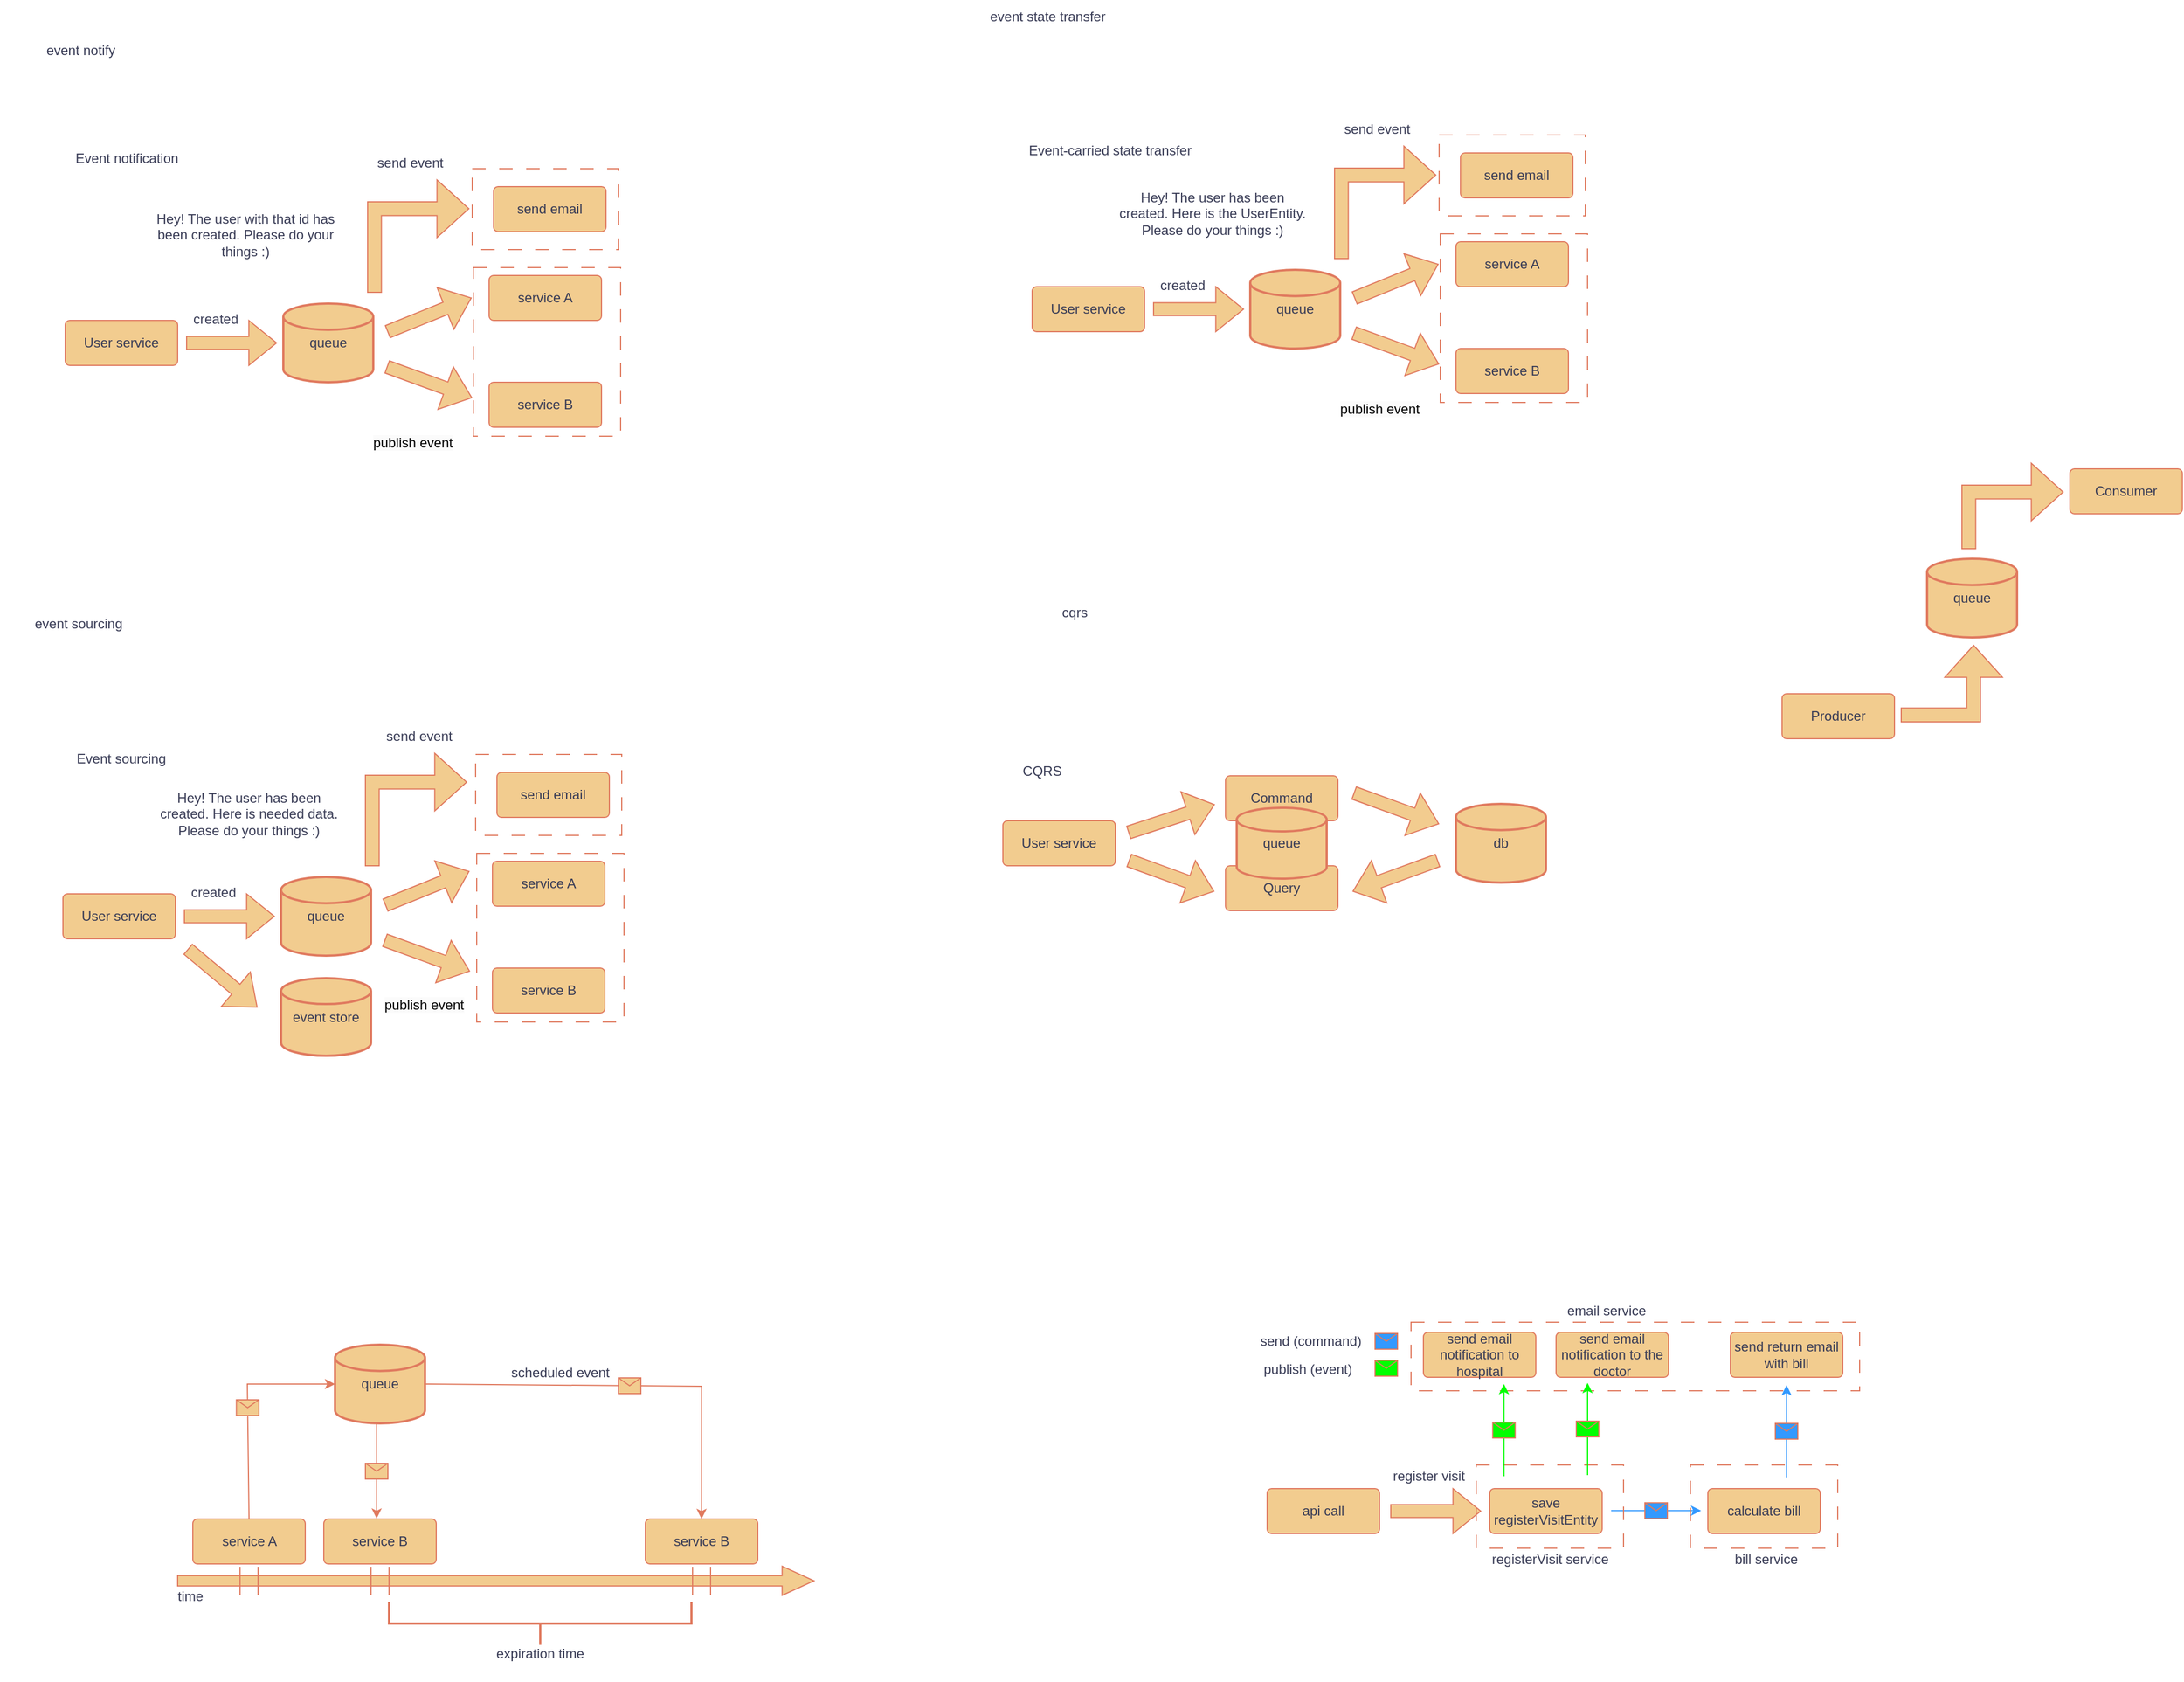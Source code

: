 <mxfile version="22.1.11" type="device">
  <diagram name="Page-1" id="03gn54fC_PQJAzi-wbwn">
    <mxGraphModel dx="1430" dy="778" grid="0" gridSize="10" guides="1" tooltips="1" connect="1" arrows="1" fold="1" page="1" pageScale="1" pageWidth="2339" pageHeight="3300" math="0" shadow="0">
      <root>
        <mxCell id="0" />
        <mxCell id="1" parent="0" />
        <mxCell id="0YOIlWyVi92QSZji-Vm6-14" value="" style="rounded=0;whiteSpace=wrap;html=1;fillColor=none;dashed=1;dashPattern=12 12;shadow=0;labelBackgroundColor=none;strokeColor=#E07A5F;fontColor=#393C56;" vertex="1" parent="1">
          <mxGeometry x="1563" y="1296" width="399" height="61" as="geometry" />
        </mxCell>
        <mxCell id="8Pn0S1RL_JVSQfI87vA--12" value="" style="rounded=0;whiteSpace=wrap;html=1;fillColor=none;dashed=1;dashPattern=12 12;shadow=0;labelBackgroundColor=none;strokeColor=#E07A5F;fontColor=#393C56;" parent="1" vertex="1">
          <mxGeometry x="729" y="358" width="131" height="150" as="geometry" />
        </mxCell>
        <mxCell id="8Pn0S1RL_JVSQfI87vA--2" value="User service" style="rounded=1;arcSize=10;whiteSpace=wrap;html=1;align=center;labelBackgroundColor=none;fillColor=#F2CC8F;strokeColor=#E07A5F;fontColor=#393C56;" parent="1" vertex="1">
          <mxGeometry x="366" y="405" width="100" height="40" as="geometry" />
        </mxCell>
        <mxCell id="8Pn0S1RL_JVSQfI87vA--3" value="queue" style="strokeWidth=2;html=1;shape=mxgraph.flowchart.database;whiteSpace=wrap;labelBackgroundColor=none;fillColor=#F2CC8F;strokeColor=#E07A5F;fontColor=#393C56;" parent="1" vertex="1">
          <mxGeometry x="560" y="390" width="80" height="70" as="geometry" />
        </mxCell>
        <mxCell id="8Pn0S1RL_JVSQfI87vA--4" value="" style="html=1;shadow=0;dashed=0;align=center;verticalAlign=middle;shape=mxgraph.arrows2.arrow;dy=0.71;dx=24.67;notch=0;labelBackgroundColor=none;fillColor=#F2CC8F;strokeColor=#E07A5F;fontColor=#393C56;" parent="1" vertex="1">
          <mxGeometry x="474" y="405" width="80" height="40" as="geometry" />
        </mxCell>
        <mxCell id="8Pn0S1RL_JVSQfI87vA--5" value="created" style="text;strokeColor=none;fillColor=none;spacingLeft=4;spacingRight=4;overflow=hidden;rotatable=0;points=[[0,0.5],[1,0.5]];portConstraint=eastwest;fontSize=12;whiteSpace=wrap;html=1;labelBackgroundColor=none;fontColor=#393C56;" parent="1" vertex="1">
          <mxGeometry x="474" y="390" width="80" height="30" as="geometry" />
        </mxCell>
        <mxCell id="8Pn0S1RL_JVSQfI87vA--6" value="service A" style="rounded=1;arcSize=10;whiteSpace=wrap;html=1;align=center;labelBackgroundColor=none;fillColor=#F2CC8F;strokeColor=#E07A5F;fontColor=#393C56;" parent="1" vertex="1">
          <mxGeometry x="743" y="365" width="100" height="40" as="geometry" />
        </mxCell>
        <mxCell id="8Pn0S1RL_JVSQfI87vA--7" value="service B" style="rounded=1;arcSize=10;whiteSpace=wrap;html=1;align=center;labelBackgroundColor=none;fillColor=#F2CC8F;strokeColor=#E07A5F;fontColor=#393C56;" parent="1" vertex="1">
          <mxGeometry x="743" y="460" width="100" height="40" as="geometry" />
        </mxCell>
        <mxCell id="8Pn0S1RL_JVSQfI87vA--8" value="" style="html=1;shadow=0;dashed=0;align=center;verticalAlign=middle;shape=mxgraph.arrows2.arrow;dy=0.71;dx=24.67;notch=0;rotation=-22;labelBackgroundColor=none;fillColor=#F2CC8F;strokeColor=#E07A5F;fontColor=#393C56;" parent="1" vertex="1">
          <mxGeometry x="650" y="380" width="80" height="40" as="geometry" />
        </mxCell>
        <mxCell id="8Pn0S1RL_JVSQfI87vA--9" value="" style="html=1;shadow=0;dashed=0;align=center;verticalAlign=middle;shape=mxgraph.arrows2.arrow;dy=0.71;dx=24.67;notch=0;rotation=20;flipV=1;flipH=0;labelBackgroundColor=none;fillColor=#F2CC8F;strokeColor=#E07A5F;fontColor=#393C56;" parent="1" vertex="1">
          <mxGeometry x="650" y="440" width="80" height="40" as="geometry" />
        </mxCell>
        <mxCell id="8Pn0S1RL_JVSQfI87vA--10" value="" style="html=1;shadow=0;dashed=0;align=center;verticalAlign=middle;shape=mxgraph.arrows2.bendArrow;dy=6.12;dx=28.32;notch=0;arrowHead=51.25;rounded=0;labelBackgroundColor=none;fillColor=#F2CC8F;strokeColor=#E07A5F;fontColor=#393C56;" parent="1" vertex="1">
          <mxGeometry x="635" y="280" width="90" height="100" as="geometry" />
        </mxCell>
        <mxCell id="8Pn0S1RL_JVSQfI87vA--11" value="send email" style="rounded=1;arcSize=10;whiteSpace=wrap;html=1;align=center;labelBackgroundColor=none;fillColor=#F2CC8F;strokeColor=#E07A5F;fontColor=#393C56;" parent="1" vertex="1">
          <mxGeometry x="747" y="286" width="100" height="40" as="geometry" />
        </mxCell>
        <mxCell id="8Pn0S1RL_JVSQfI87vA--13" value="send event" style="text;html=1;strokeColor=none;fillColor=none;align=center;verticalAlign=middle;whiteSpace=wrap;rounded=0;labelBackgroundColor=none;fontColor=#393C56;" parent="1" vertex="1">
          <mxGeometry x="603" y="250" width="140" height="30" as="geometry" />
        </mxCell>
        <mxCell id="8Pn0S1RL_JVSQfI87vA--14" value="" style="rounded=0;whiteSpace=wrap;html=1;fillColor=none;dashed=1;dashPattern=12 12;shadow=0;labelBackgroundColor=none;strokeColor=#E07A5F;fontColor=#393C56;" parent="1" vertex="1">
          <mxGeometry x="728" y="270" width="130" height="72" as="geometry" />
        </mxCell>
        <mxCell id="8Pn0S1RL_JVSQfI87vA--15" value="&lt;span style=&quot;color: rgb(0, 0, 0); font-family: Helvetica; font-size: 12px; font-style: normal; font-variant-ligatures: normal; font-variant-caps: normal; font-weight: 400; letter-spacing: normal; orphans: 2; text-align: center; text-indent: 0px; text-transform: none; widows: 2; word-spacing: 0px; -webkit-text-stroke-width: 0px; background-color: rgb(251, 251, 251); text-decoration-thickness: initial; text-decoration-style: initial; text-decoration-color: initial; float: none; display: inline !important;&quot;&gt;publish event&lt;/span&gt;" style="text;whiteSpace=wrap;html=1;labelBackgroundColor=none;fontColor=#393C56;" parent="1" vertex="1">
          <mxGeometry x="638" y="500" width="90" height="40" as="geometry" />
        </mxCell>
        <mxCell id="8Pn0S1RL_JVSQfI87vA--17" value="event notify" style="text;html=1;strokeColor=none;fillColor=none;align=center;verticalAlign=middle;whiteSpace=wrap;rounded=0;labelBackgroundColor=none;fontColor=#393C56;" parent="1" vertex="1">
          <mxGeometry x="310" y="150" width="140" height="30" as="geometry" />
        </mxCell>
        <mxCell id="8Pn0S1RL_JVSQfI87vA--18" value="Hey! The user with that id has been created. Please do your things :)" style="text;html=1;align=center;verticalAlign=middle;whiteSpace=wrap;rounded=0;labelBackgroundColor=none;fontColor=#393C56;" parent="1" vertex="1">
          <mxGeometry x="440" y="300" width="173" height="58" as="geometry" />
        </mxCell>
        <mxCell id="8Pn0S1RL_JVSQfI87vA--35" value="" style="rounded=0;whiteSpace=wrap;html=1;fillColor=none;dashed=1;dashPattern=12 12;shadow=0;labelBackgroundColor=none;strokeColor=#E07A5F;fontColor=#393C56;" parent="1" vertex="1">
          <mxGeometry x="1589" y="328" width="131" height="150" as="geometry" />
        </mxCell>
        <mxCell id="8Pn0S1RL_JVSQfI87vA--36" value="User service" style="rounded=1;arcSize=10;whiteSpace=wrap;html=1;align=center;labelBackgroundColor=none;fillColor=#F2CC8F;strokeColor=#E07A5F;fontColor=#393C56;" parent="1" vertex="1">
          <mxGeometry x="1226" y="375" width="100" height="40" as="geometry" />
        </mxCell>
        <mxCell id="8Pn0S1RL_JVSQfI87vA--37" value="queue" style="strokeWidth=2;html=1;shape=mxgraph.flowchart.database;whiteSpace=wrap;labelBackgroundColor=none;fillColor=#F2CC8F;strokeColor=#E07A5F;fontColor=#393C56;" parent="1" vertex="1">
          <mxGeometry x="1420" y="360" width="80" height="70" as="geometry" />
        </mxCell>
        <mxCell id="8Pn0S1RL_JVSQfI87vA--38" value="" style="html=1;shadow=0;dashed=0;align=center;verticalAlign=middle;shape=mxgraph.arrows2.arrow;dy=0.71;dx=24.67;notch=0;labelBackgroundColor=none;fillColor=#F2CC8F;strokeColor=#E07A5F;fontColor=#393C56;" parent="1" vertex="1">
          <mxGeometry x="1334" y="375" width="80" height="40" as="geometry" />
        </mxCell>
        <mxCell id="8Pn0S1RL_JVSQfI87vA--39" value="created" style="text;strokeColor=none;fillColor=none;spacingLeft=4;spacingRight=4;overflow=hidden;rotatable=0;points=[[0,0.5],[1,0.5]];portConstraint=eastwest;fontSize=12;whiteSpace=wrap;html=1;labelBackgroundColor=none;fontColor=#393C56;" parent="1" vertex="1">
          <mxGeometry x="1334" y="360" width="80" height="30" as="geometry" />
        </mxCell>
        <mxCell id="8Pn0S1RL_JVSQfI87vA--40" value="service A" style="rounded=1;arcSize=10;whiteSpace=wrap;html=1;align=center;labelBackgroundColor=none;fillColor=#F2CC8F;strokeColor=#E07A5F;fontColor=#393C56;" parent="1" vertex="1">
          <mxGeometry x="1603" y="335" width="100" height="40" as="geometry" />
        </mxCell>
        <mxCell id="8Pn0S1RL_JVSQfI87vA--41" value="service B" style="rounded=1;arcSize=10;whiteSpace=wrap;html=1;align=center;labelBackgroundColor=none;fillColor=#F2CC8F;strokeColor=#E07A5F;fontColor=#393C56;" parent="1" vertex="1">
          <mxGeometry x="1603" y="430" width="100" height="40" as="geometry" />
        </mxCell>
        <mxCell id="8Pn0S1RL_JVSQfI87vA--42" value="" style="html=1;shadow=0;dashed=0;align=center;verticalAlign=middle;shape=mxgraph.arrows2.arrow;dy=0.71;dx=24.67;notch=0;rotation=-22;labelBackgroundColor=none;fillColor=#F2CC8F;strokeColor=#E07A5F;fontColor=#393C56;" parent="1" vertex="1">
          <mxGeometry x="1510" y="350" width="80" height="40" as="geometry" />
        </mxCell>
        <mxCell id="8Pn0S1RL_JVSQfI87vA--43" value="" style="html=1;shadow=0;dashed=0;align=center;verticalAlign=middle;shape=mxgraph.arrows2.arrow;dy=0.71;dx=24.67;notch=0;rotation=20;flipV=1;flipH=0;labelBackgroundColor=none;fillColor=#F2CC8F;strokeColor=#E07A5F;fontColor=#393C56;" parent="1" vertex="1">
          <mxGeometry x="1510" y="410" width="80" height="40" as="geometry" />
        </mxCell>
        <mxCell id="8Pn0S1RL_JVSQfI87vA--44" value="" style="html=1;shadow=0;dashed=0;align=center;verticalAlign=middle;shape=mxgraph.arrows2.bendArrow;dy=6.12;dx=28.32;notch=0;arrowHead=51.25;rounded=0;labelBackgroundColor=none;fillColor=#F2CC8F;strokeColor=#E07A5F;fontColor=#393C56;" parent="1" vertex="1">
          <mxGeometry x="1495" y="250" width="90" height="100" as="geometry" />
        </mxCell>
        <mxCell id="8Pn0S1RL_JVSQfI87vA--45" value="send email" style="rounded=1;arcSize=10;whiteSpace=wrap;html=1;align=center;labelBackgroundColor=none;fillColor=#F2CC8F;strokeColor=#E07A5F;fontColor=#393C56;" parent="1" vertex="1">
          <mxGeometry x="1607" y="256" width="100" height="40" as="geometry" />
        </mxCell>
        <mxCell id="8Pn0S1RL_JVSQfI87vA--46" value="send event" style="text;html=1;strokeColor=none;fillColor=none;align=center;verticalAlign=middle;whiteSpace=wrap;rounded=0;labelBackgroundColor=none;fontColor=#393C56;" parent="1" vertex="1">
          <mxGeometry x="1463" y="220" width="140" height="30" as="geometry" />
        </mxCell>
        <mxCell id="8Pn0S1RL_JVSQfI87vA--47" value="" style="rounded=0;whiteSpace=wrap;html=1;fillColor=none;dashed=1;dashPattern=12 12;shadow=0;labelBackgroundColor=none;strokeColor=#E07A5F;fontColor=#393C56;" parent="1" vertex="1">
          <mxGeometry x="1588" y="240" width="130" height="72" as="geometry" />
        </mxCell>
        <mxCell id="8Pn0S1RL_JVSQfI87vA--48" value="&lt;span style=&quot;color: rgb(0, 0, 0); font-family: Helvetica; font-size: 12px; font-style: normal; font-variant-ligatures: normal; font-variant-caps: normal; font-weight: 400; letter-spacing: normal; orphans: 2; text-align: center; text-indent: 0px; text-transform: none; widows: 2; word-spacing: 0px; -webkit-text-stroke-width: 0px; background-color: rgb(251, 251, 251); text-decoration-thickness: initial; text-decoration-style: initial; text-decoration-color: initial; float: none; display: inline !important;&quot;&gt;publish event&lt;/span&gt;" style="text;whiteSpace=wrap;html=1;labelBackgroundColor=none;fontColor=#393C56;" parent="1" vertex="1">
          <mxGeometry x="1498" y="470" width="90" height="40" as="geometry" />
        </mxCell>
        <mxCell id="8Pn0S1RL_JVSQfI87vA--49" value="event state transfer" style="text;html=1;strokeColor=none;fillColor=none;align=center;verticalAlign=middle;whiteSpace=wrap;rounded=0;labelBackgroundColor=none;fontColor=#393C56;" parent="1" vertex="1">
          <mxGeometry x="1170" y="120" width="140" height="30" as="geometry" />
        </mxCell>
        <mxCell id="8Pn0S1RL_JVSQfI87vA--50" value="Hey! The user has been created. Here is the UserEntity. Please do your things :)" style="text;html=1;align=center;verticalAlign=middle;whiteSpace=wrap;rounded=0;labelBackgroundColor=none;fontColor=#393C56;" parent="1" vertex="1">
          <mxGeometry x="1300" y="279" width="173" height="61" as="geometry" />
        </mxCell>
        <mxCell id="8Pn0S1RL_JVSQfI87vA--51" value="" style="rounded=0;whiteSpace=wrap;html=1;fillColor=none;dashed=1;dashPattern=12 12;shadow=0;labelBackgroundColor=none;strokeColor=#E07A5F;fontColor=#393C56;" parent="1" vertex="1">
          <mxGeometry x="732" y="879" width="131" height="150" as="geometry" />
        </mxCell>
        <mxCell id="8Pn0S1RL_JVSQfI87vA--52" value="User service" style="rounded=1;arcSize=10;whiteSpace=wrap;html=1;align=center;labelBackgroundColor=none;fillColor=#F2CC8F;strokeColor=#E07A5F;fontColor=#393C56;" parent="1" vertex="1">
          <mxGeometry x="364" y="915" width="100" height="40" as="geometry" />
        </mxCell>
        <mxCell id="8Pn0S1RL_JVSQfI87vA--53" value="queue" style="strokeWidth=2;html=1;shape=mxgraph.flowchart.database;whiteSpace=wrap;labelBackgroundColor=none;fillColor=#F2CC8F;strokeColor=#E07A5F;fontColor=#393C56;" parent="1" vertex="1">
          <mxGeometry x="558" y="900" width="80" height="70" as="geometry" />
        </mxCell>
        <mxCell id="8Pn0S1RL_JVSQfI87vA--54" value="" style="html=1;shadow=0;dashed=0;align=center;verticalAlign=middle;shape=mxgraph.arrows2.arrow;dy=0.71;dx=24.67;notch=0;labelBackgroundColor=none;fillColor=#F2CC8F;strokeColor=#E07A5F;fontColor=#393C56;" parent="1" vertex="1">
          <mxGeometry x="472" y="915" width="80" height="40" as="geometry" />
        </mxCell>
        <mxCell id="8Pn0S1RL_JVSQfI87vA--55" value="created" style="text;strokeColor=none;fillColor=none;spacingLeft=4;spacingRight=4;overflow=hidden;rotatable=0;points=[[0,0.5],[1,0.5]];portConstraint=eastwest;fontSize=12;whiteSpace=wrap;html=1;labelBackgroundColor=none;fontColor=#393C56;" parent="1" vertex="1">
          <mxGeometry x="472" y="900" width="80" height="30" as="geometry" />
        </mxCell>
        <mxCell id="8Pn0S1RL_JVSQfI87vA--56" value="service A" style="rounded=1;arcSize=10;whiteSpace=wrap;html=1;align=center;labelBackgroundColor=none;fillColor=#F2CC8F;strokeColor=#E07A5F;fontColor=#393C56;" parent="1" vertex="1">
          <mxGeometry x="746" y="886" width="100" height="40" as="geometry" />
        </mxCell>
        <mxCell id="8Pn0S1RL_JVSQfI87vA--57" value="service B" style="rounded=1;arcSize=10;whiteSpace=wrap;html=1;align=center;labelBackgroundColor=none;fillColor=#F2CC8F;strokeColor=#E07A5F;fontColor=#393C56;" parent="1" vertex="1">
          <mxGeometry x="746" y="981" width="100" height="40" as="geometry" />
        </mxCell>
        <mxCell id="8Pn0S1RL_JVSQfI87vA--58" value="" style="html=1;shadow=0;dashed=0;align=center;verticalAlign=middle;shape=mxgraph.arrows2.arrow;dy=0.71;dx=24.67;notch=0;rotation=-22;labelBackgroundColor=none;fillColor=#F2CC8F;strokeColor=#E07A5F;fontColor=#393C56;" parent="1" vertex="1">
          <mxGeometry x="648" y="890" width="80" height="40" as="geometry" />
        </mxCell>
        <mxCell id="8Pn0S1RL_JVSQfI87vA--59" value="" style="html=1;shadow=0;dashed=0;align=center;verticalAlign=middle;shape=mxgraph.arrows2.arrow;dy=0.71;dx=24.67;notch=0;rotation=20;flipV=1;flipH=0;labelBackgroundColor=none;fillColor=#F2CC8F;strokeColor=#E07A5F;fontColor=#393C56;" parent="1" vertex="1">
          <mxGeometry x="648" y="950" width="80" height="40" as="geometry" />
        </mxCell>
        <mxCell id="8Pn0S1RL_JVSQfI87vA--60" value="" style="html=1;shadow=0;dashed=0;align=center;verticalAlign=middle;shape=mxgraph.arrows2.bendArrow;dy=6.12;dx=28.32;notch=0;arrowHead=51.25;rounded=0;labelBackgroundColor=none;fillColor=#F2CC8F;strokeColor=#E07A5F;fontColor=#393C56;" parent="1" vertex="1">
          <mxGeometry x="633" y="790" width="90" height="100" as="geometry" />
        </mxCell>
        <mxCell id="8Pn0S1RL_JVSQfI87vA--61" value="send email" style="rounded=1;arcSize=10;whiteSpace=wrap;html=1;align=center;labelBackgroundColor=none;fillColor=#F2CC8F;strokeColor=#E07A5F;fontColor=#393C56;" parent="1" vertex="1">
          <mxGeometry x="750" y="807" width="100" height="40" as="geometry" />
        </mxCell>
        <mxCell id="8Pn0S1RL_JVSQfI87vA--63" value="" style="rounded=0;whiteSpace=wrap;html=1;fillColor=none;dashed=1;dashPattern=12 12;shadow=0;labelBackgroundColor=none;strokeColor=#E07A5F;fontColor=#393C56;" parent="1" vertex="1">
          <mxGeometry x="731" y="791" width="130" height="72" as="geometry" />
        </mxCell>
        <mxCell id="8Pn0S1RL_JVSQfI87vA--65" value="event sourcing" style="text;html=1;strokeColor=none;fillColor=none;align=center;verticalAlign=middle;whiteSpace=wrap;rounded=0;labelBackgroundColor=none;fontColor=#393C56;" parent="1" vertex="1">
          <mxGeometry x="308" y="660" width="140" height="30" as="geometry" />
        </mxCell>
        <mxCell id="8Pn0S1RL_JVSQfI87vA--66" value="Hey! The user has been created. Here is needed data. Please do your things :)" style="text;html=1;align=center;verticalAlign=middle;whiteSpace=wrap;rounded=0;labelBackgroundColor=none;fontColor=#393C56;" parent="1" vertex="1">
          <mxGeometry x="448" y="819" width="163" height="49" as="geometry" />
        </mxCell>
        <mxCell id="8Pn0S1RL_JVSQfI87vA--67" value="event store" style="strokeWidth=2;html=1;shape=mxgraph.flowchart.database;whiteSpace=wrap;labelBackgroundColor=none;fillColor=#F2CC8F;strokeColor=#E07A5F;fontColor=#393C56;" parent="1" vertex="1">
          <mxGeometry x="558" y="990" width="80" height="69" as="geometry" />
        </mxCell>
        <mxCell id="8Pn0S1RL_JVSQfI87vA--68" value="" style="html=1;shadow=0;dashed=0;align=center;verticalAlign=middle;shape=mxgraph.arrows2.arrow;dy=0.71;dx=24.67;notch=0;rotation=40;labelBackgroundColor=none;fillColor=#F2CC8F;strokeColor=#E07A5F;fontColor=#393C56;" parent="1" vertex="1">
          <mxGeometry x="466" y="970" width="80" height="40" as="geometry" />
        </mxCell>
        <mxCell id="8Pn0S1RL_JVSQfI87vA--69" value="send event" style="text;html=1;strokeColor=none;fillColor=none;align=center;verticalAlign=middle;whiteSpace=wrap;rounded=0;labelBackgroundColor=none;fontColor=#393C56;" parent="1" vertex="1">
          <mxGeometry x="611" y="760" width="140" height="30" as="geometry" />
        </mxCell>
        <mxCell id="8Pn0S1RL_JVSQfI87vA--70" value="&lt;span style=&quot;color: rgb(0, 0, 0); font-family: Helvetica; font-size: 12px; font-style: normal; font-variant-ligatures: normal; font-variant-caps: normal; font-weight: 400; letter-spacing: normal; orphans: 2; text-align: center; text-indent: 0px; text-transform: none; widows: 2; word-spacing: 0px; -webkit-text-stroke-width: 0px; background-color: rgb(251, 251, 251); text-decoration-thickness: initial; text-decoration-style: initial; text-decoration-color: initial; float: none; display: inline !important;&quot;&gt;publish event&lt;/span&gt;" style="text;whiteSpace=wrap;html=1;labelBackgroundColor=none;fontColor=#393C56;" parent="1" vertex="1">
          <mxGeometry x="648" y="1000" width="90" height="40" as="geometry" />
        </mxCell>
        <mxCell id="8Pn0S1RL_JVSQfI87vA--71" value="User service" style="rounded=1;arcSize=10;whiteSpace=wrap;html=1;align=center;labelBackgroundColor=none;fillColor=#F2CC8F;strokeColor=#E07A5F;fontColor=#393C56;" parent="1" vertex="1">
          <mxGeometry x="1200" y="850" width="100" height="40" as="geometry" />
        </mxCell>
        <mxCell id="8Pn0S1RL_JVSQfI87vA--72" value="" style="html=1;shadow=0;dashed=0;align=center;verticalAlign=middle;shape=mxgraph.arrows2.arrow;dy=0.71;dx=24.67;notch=0;rotation=-18;labelBackgroundColor=none;fillColor=#F2CC8F;strokeColor=#E07A5F;fontColor=#393C56;" parent="1" vertex="1">
          <mxGeometry x="1310" y="828" width="80" height="40" as="geometry" />
        </mxCell>
        <mxCell id="8Pn0S1RL_JVSQfI87vA--74" value="Command" style="rounded=1;arcSize=10;whiteSpace=wrap;html=1;align=center;labelBackgroundColor=none;fillColor=#F2CC8F;strokeColor=#E07A5F;fontColor=#393C56;" parent="1" vertex="1">
          <mxGeometry x="1398" y="810" width="100" height="40" as="geometry" />
        </mxCell>
        <mxCell id="8Pn0S1RL_JVSQfI87vA--75" value="Query" style="rounded=1;arcSize=10;whiteSpace=wrap;html=1;align=center;labelBackgroundColor=none;fillColor=#F2CC8F;strokeColor=#E07A5F;fontColor=#393C56;" parent="1" vertex="1">
          <mxGeometry x="1398" y="890" width="100" height="40" as="geometry" />
        </mxCell>
        <mxCell id="8Pn0S1RL_JVSQfI87vA--76" value="" style="html=1;shadow=0;dashed=0;align=center;verticalAlign=middle;shape=mxgraph.arrows2.arrow;dy=0.71;dx=24.67;notch=0;rotation=20;labelBackgroundColor=none;fillColor=#F2CC8F;strokeColor=#E07A5F;fontColor=#393C56;" parent="1" vertex="1">
          <mxGeometry x="1310" y="879" width="80" height="40" as="geometry" />
        </mxCell>
        <mxCell id="8Pn0S1RL_JVSQfI87vA--77" value="" style="html=1;shadow=0;dashed=0;align=center;verticalAlign=middle;shape=mxgraph.arrows2.arrow;dy=0.71;dx=24.67;notch=0;labelBackgroundColor=none;fillColor=#F2CC8F;strokeColor=#E07A5F;fontColor=#393C56;rotation=20;" parent="1" vertex="1">
          <mxGeometry x="1510" y="819" width="80" height="40" as="geometry" />
        </mxCell>
        <mxCell id="8Pn0S1RL_JVSQfI87vA--78" value="" style="html=1;shadow=0;dashed=0;align=center;verticalAlign=middle;shape=mxgraph.arrows2.arrow;dy=0.71;dx=24.67;notch=0;labelBackgroundColor=none;fillColor=#F2CC8F;strokeColor=#E07A5F;fontColor=#393C56;flipV=1;flipH=1;rotation=-20;" parent="1" vertex="1">
          <mxGeometry x="1509" y="879" width="80" height="40" as="geometry" />
        </mxCell>
        <mxCell id="8Pn0S1RL_JVSQfI87vA--79" value="db" style="strokeWidth=2;html=1;shape=mxgraph.flowchart.database;whiteSpace=wrap;labelBackgroundColor=none;fillColor=#F2CC8F;strokeColor=#E07A5F;fontColor=#393C56;" parent="1" vertex="1">
          <mxGeometry x="1603" y="835" width="80" height="70" as="geometry" />
        </mxCell>
        <mxCell id="8Pn0S1RL_JVSQfI87vA--80" value="cqrs" style="text;html=1;strokeColor=none;fillColor=none;align=center;verticalAlign=middle;whiteSpace=wrap;rounded=0;labelBackgroundColor=none;fontColor=#393C56;" parent="1" vertex="1">
          <mxGeometry x="1194" y="650" width="140" height="30" as="geometry" />
        </mxCell>
        <mxCell id="8Pn0S1RL_JVSQfI87vA--82" value="Event notification" style="text;html=1;strokeColor=none;fillColor=none;align=center;verticalAlign=middle;whiteSpace=wrap;rounded=0;labelBackgroundColor=none;fontColor=#393C56;" parent="1" vertex="1">
          <mxGeometry x="351" y="246" width="140" height="30" as="geometry" />
        </mxCell>
        <mxCell id="8Pn0S1RL_JVSQfI87vA--83" value="Event sourcing" style="text;html=1;strokeColor=none;fillColor=none;align=center;verticalAlign=middle;whiteSpace=wrap;rounded=0;labelBackgroundColor=none;fontColor=#393C56;" parent="1" vertex="1">
          <mxGeometry x="346" y="780" width="140" height="30" as="geometry" />
        </mxCell>
        <mxCell id="8Pn0S1RL_JVSQfI87vA--85" value="Event-carried state transfer" style="text;html=1;strokeColor=none;fillColor=none;align=center;verticalAlign=middle;whiteSpace=wrap;rounded=0;labelBackgroundColor=none;fontColor=#393C56;" parent="1" vertex="1">
          <mxGeometry x="1212" y="240" width="167" height="27" as="geometry" />
        </mxCell>
        <mxCell id="8Pn0S1RL_JVSQfI87vA--86" value="CQRS" style="text;html=1;strokeColor=none;fillColor=none;align=center;verticalAlign=middle;whiteSpace=wrap;rounded=0;labelBackgroundColor=none;fontColor=#393C56;" parent="1" vertex="1">
          <mxGeometry x="1165" y="791" width="140" height="30" as="geometry" />
        </mxCell>
        <mxCell id="8Pn0S1RL_JVSQfI87vA--87" value="Producer" style="rounded=1;arcSize=10;whiteSpace=wrap;html=1;align=center;labelBackgroundColor=none;fillColor=#F2CC8F;strokeColor=#E07A5F;fontColor=#393C56;" parent="1" vertex="1">
          <mxGeometry x="1893" y="737" width="100" height="40" as="geometry" />
        </mxCell>
        <mxCell id="8Pn0S1RL_JVSQfI87vA--88" value="queue" style="strokeWidth=2;html=1;shape=mxgraph.flowchart.database;whiteSpace=wrap;labelBackgroundColor=none;fillColor=#F2CC8F;strokeColor=#E07A5F;fontColor=#393C56;" parent="1" vertex="1">
          <mxGeometry x="2022" y="617" width="80" height="70" as="geometry" />
        </mxCell>
        <mxCell id="8Pn0S1RL_JVSQfI87vA--91" value="" style="html=1;shadow=0;dashed=0;align=center;verticalAlign=middle;shape=mxgraph.arrows2.bendArrow;dy=6.12;dx=28.32;notch=0;arrowHead=51.25;rounded=0;labelBackgroundColor=none;fillColor=#F2CC8F;strokeColor=#E07A5F;fontColor=#393C56;" parent="1" vertex="1">
          <mxGeometry x="2053" y="532" width="90" height="76" as="geometry" />
        </mxCell>
        <mxCell id="8Pn0S1RL_JVSQfI87vA--92" value="Consumer" style="rounded=1;arcSize=10;whiteSpace=wrap;html=1;align=center;labelBackgroundColor=none;fillColor=#F2CC8F;strokeColor=#E07A5F;fontColor=#393C56;" parent="1" vertex="1">
          <mxGeometry x="2149" y="537" width="100" height="40" as="geometry" />
        </mxCell>
        <mxCell id="8Pn0S1RL_JVSQfI87vA--93" value="" style="html=1;shadow=0;dashed=0;align=center;verticalAlign=middle;shape=mxgraph.arrows2.bendArrow;dy=6.12;dx=28.32;notch=0;arrowHead=51.25;rounded=0;labelBackgroundColor=none;fillColor=#F2CC8F;strokeColor=#E07A5F;fontColor=#393C56;rotation=-90;flipH=0;flipV=1;" parent="1" vertex="1">
          <mxGeometry x="2010" y="683" width="68" height="90" as="geometry" />
        </mxCell>
        <mxCell id="8Pn0S1RL_JVSQfI87vA--94" value="service A" style="rounded=1;arcSize=10;whiteSpace=wrap;html=1;align=center;labelBackgroundColor=none;fillColor=#F2CC8F;strokeColor=#E07A5F;fontColor=#393C56;" parent="1" vertex="1">
          <mxGeometry x="479.5" y="1471" width="100" height="40" as="geometry" />
        </mxCell>
        <mxCell id="8Pn0S1RL_JVSQfI87vA--101" value="" style="html=1;shadow=0;dashed=0;align=center;verticalAlign=middle;shape=mxgraph.arrows2.arrow;dy=0.64;dx=28.33;notch=0;strokeColor=#E07A5F;fontColor=#393C56;fillColor=#F2CC8F;" parent="1" vertex="1">
          <mxGeometry x="466" y="1513" width="566" height="26" as="geometry" />
        </mxCell>
        <mxCell id="8Pn0S1RL_JVSQfI87vA--102" value="" style="shape=partialRectangle;whiteSpace=wrap;html=1;top=0;bottom=0;fillColor=none;strokeColor=#E07A5F;fontColor=#393C56;" parent="1" vertex="1">
          <mxGeometry x="521.5" y="1514" width="16" height="24" as="geometry" />
        </mxCell>
        <mxCell id="8Pn0S1RL_JVSQfI87vA--103" value="service B" style="rounded=1;arcSize=10;whiteSpace=wrap;html=1;align=center;labelBackgroundColor=none;fillColor=#F2CC8F;strokeColor=#E07A5F;fontColor=#393C56;" parent="1" vertex="1">
          <mxGeometry x="596" y="1471" width="100" height="40" as="geometry" />
        </mxCell>
        <mxCell id="8Pn0S1RL_JVSQfI87vA--104" value="" style="shape=partialRectangle;whiteSpace=wrap;html=1;top=0;bottom=0;fillColor=none;strokeColor=#E07A5F;fontColor=#393C56;" parent="1" vertex="1">
          <mxGeometry x="638" y="1514" width="16" height="24" as="geometry" />
        </mxCell>
        <mxCell id="8Pn0S1RL_JVSQfI87vA--105" value="service B" style="rounded=1;arcSize=10;whiteSpace=wrap;html=1;align=center;labelBackgroundColor=none;fillColor=#F2CC8F;strokeColor=#E07A5F;fontColor=#393C56;" parent="1" vertex="1">
          <mxGeometry x="882" y="1471" width="100" height="40" as="geometry" />
        </mxCell>
        <mxCell id="8Pn0S1RL_JVSQfI87vA--106" value="" style="shape=partialRectangle;whiteSpace=wrap;html=1;top=0;bottom=0;fillColor=none;strokeColor=#E07A5F;fontColor=#393C56;" parent="1" vertex="1">
          <mxGeometry x="924" y="1514" width="16" height="24" as="geometry" />
        </mxCell>
        <mxCell id="8Pn0S1RL_JVSQfI87vA--107" value="queue" style="strokeWidth=2;html=1;shape=mxgraph.flowchart.database;whiteSpace=wrap;labelBackgroundColor=none;fillColor=#F2CC8F;strokeColor=#E07A5F;fontColor=#393C56;" parent="1" vertex="1">
          <mxGeometry x="606" y="1316" width="80" height="70" as="geometry" />
        </mxCell>
        <mxCell id="8Pn0S1RL_JVSQfI87vA--108" value="" style="endArrow=classic;html=1;rounded=0;strokeColor=#E07A5F;fontColor=default;labelBackgroundColor=none;exitX=0.5;exitY=0;exitDx=0;exitDy=0;entryX=0;entryY=0.5;entryDx=0;entryDy=0;entryPerimeter=0;" parent="1" source="8Pn0S1RL_JVSQfI87vA--94" target="8Pn0S1RL_JVSQfI87vA--107" edge="1">
          <mxGeometry relative="1" as="geometry">
            <mxPoint x="521.5" y="1335" as="sourcePoint" />
            <mxPoint x="521.5" y="1419.67" as="targetPoint" />
            <Array as="points">
              <mxPoint x="528" y="1351" />
            </Array>
          </mxGeometry>
        </mxCell>
        <mxCell id="8Pn0S1RL_JVSQfI87vA--109" value="" style="shape=message;html=1;outlineConnect=0;strokeColor=#E07A5F;fontColor=#393C56;fillColor=#F2CC8F;labelBackgroundColor=none;direction=east;" parent="8Pn0S1RL_JVSQfI87vA--108" vertex="1">
          <mxGeometry width="20" height="14" relative="1" as="geometry">
            <mxPoint x="-10" y="-7" as="offset" />
          </mxGeometry>
        </mxCell>
        <mxCell id="8Pn0S1RL_JVSQfI87vA--110" value="" style="endArrow=classic;html=1;rounded=0;strokeColor=#E07A5F;fontColor=default;labelBackgroundColor=none;" parent="1" edge="1">
          <mxGeometry relative="1" as="geometry">
            <mxPoint x="643.0" y="1386" as="sourcePoint" />
            <mxPoint x="643.0" y="1470.67" as="targetPoint" />
            <Array as="points">
              <mxPoint x="643.0" y="1423" />
            </Array>
          </mxGeometry>
        </mxCell>
        <mxCell id="8Pn0S1RL_JVSQfI87vA--111" value="" style="shape=message;html=1;outlineConnect=0;strokeColor=#E07A5F;fontColor=#393C56;fillColor=#F2CC8F;labelBackgroundColor=none;direction=east;" parent="8Pn0S1RL_JVSQfI87vA--110" vertex="1">
          <mxGeometry width="20" height="14" relative="1" as="geometry">
            <mxPoint x="-10" y="-7" as="offset" />
          </mxGeometry>
        </mxCell>
        <mxCell id="8Pn0S1RL_JVSQfI87vA--112" value="" style="endArrow=classic;html=1;rounded=0;strokeColor=#E07A5F;fontColor=default;labelBackgroundColor=none;exitX=1;exitY=0.5;exitDx=0;exitDy=0;exitPerimeter=0;entryX=0.5;entryY=0;entryDx=0;entryDy=0;" parent="1" source="8Pn0S1RL_JVSQfI87vA--107" target="8Pn0S1RL_JVSQfI87vA--105" edge="1">
          <mxGeometry relative="1" as="geometry">
            <mxPoint x="819.67" y="1372" as="sourcePoint" />
            <mxPoint x="819.67" y="1456.67" as="targetPoint" />
            <Array as="points">
              <mxPoint x="932" y="1353" />
            </Array>
          </mxGeometry>
        </mxCell>
        <mxCell id="8Pn0S1RL_JVSQfI87vA--113" value="" style="shape=message;html=1;outlineConnect=0;strokeColor=#E07A5F;fontColor=#393C56;fillColor=#F2CC8F;labelBackgroundColor=none;direction=east;" parent="8Pn0S1RL_JVSQfI87vA--112" vertex="1">
          <mxGeometry width="20" height="14" relative="1" as="geometry">
            <mxPoint x="-10" y="-7" as="offset" />
          </mxGeometry>
        </mxCell>
        <mxCell id="8Pn0S1RL_JVSQfI87vA--114" value="scheduled event" style="text;html=1;align=center;verticalAlign=middle;whiteSpace=wrap;rounded=0;labelBackgroundColor=none;fontColor=#393C56;" parent="1" vertex="1">
          <mxGeometry x="725" y="1316" width="163" height="49" as="geometry" />
        </mxCell>
        <mxCell id="8Pn0S1RL_JVSQfI87vA--116" value="expiration time" style="text;html=1;align=center;verticalAlign=middle;whiteSpace=wrap;rounded=0;labelBackgroundColor=none;fontColor=#393C56;" parent="1" vertex="1">
          <mxGeometry x="707" y="1566" width="163" height="49" as="geometry" />
        </mxCell>
        <mxCell id="8Pn0S1RL_JVSQfI87vA--117" value="" style="strokeWidth=2;html=1;shape=mxgraph.flowchart.annotation_2;align=left;labelPosition=right;pointerEvents=1;strokeColor=#E07A5F;fontColor=#393C56;fillColor=#F2CC8F;direction=north;" parent="1" vertex="1">
          <mxGeometry x="654" y="1545" width="269" height="38" as="geometry" />
        </mxCell>
        <mxCell id="8Pn0S1RL_JVSQfI87vA--118" value="time" style="text;html=1;align=center;verticalAlign=middle;whiteSpace=wrap;rounded=0;labelBackgroundColor=none;fontColor=#393C56;" parent="1" vertex="1">
          <mxGeometry x="396" y="1515" width="163" height="49" as="geometry" />
        </mxCell>
        <mxCell id="8Pn0S1RL_JVSQfI87vA--119" value="queue" style="strokeWidth=2;html=1;shape=mxgraph.flowchart.database;whiteSpace=wrap;labelBackgroundColor=none;fillColor=#F2CC8F;strokeColor=#E07A5F;fontColor=#393C56;" parent="1" vertex="1">
          <mxGeometry x="1408" y="838.5" width="80" height="63" as="geometry" />
        </mxCell>
        <mxCell id="0YOIlWyVi92QSZji-Vm6-1" value="api call" style="rounded=1;arcSize=10;whiteSpace=wrap;html=1;align=center;labelBackgroundColor=none;fillColor=#F2CC8F;strokeColor=#E07A5F;fontColor=#393C56;" vertex="1" parent="1">
          <mxGeometry x="1435" y="1444" width="100" height="40" as="geometry" />
        </mxCell>
        <mxCell id="0YOIlWyVi92QSZji-Vm6-2" value="" style="html=1;shadow=0;dashed=0;align=center;verticalAlign=middle;shape=mxgraph.arrows2.arrow;dy=0.71;dx=24.67;notch=0;labelBackgroundColor=none;fillColor=#F2CC8F;strokeColor=#E07A5F;fontColor=#393C56;" vertex="1" parent="1">
          <mxGeometry x="1545" y="1444" width="80" height="40" as="geometry" />
        </mxCell>
        <mxCell id="0YOIlWyVi92QSZji-Vm6-3" value="register visit" style="text;strokeColor=none;fillColor=none;spacingLeft=4;spacingRight=4;overflow=hidden;rotatable=0;points=[[0,0.5],[1,0.5]];portConstraint=eastwest;fontSize=12;whiteSpace=wrap;html=1;labelBackgroundColor=none;fontColor=#393C56;" vertex="1" parent="1">
          <mxGeometry x="1541" y="1419" width="80" height="30" as="geometry" />
        </mxCell>
        <mxCell id="0YOIlWyVi92QSZji-Vm6-4" value="save registerVisitEntity" style="rounded=1;arcSize=10;whiteSpace=wrap;html=1;align=center;labelBackgroundColor=none;fillColor=#F2CC8F;strokeColor=#E07A5F;fontColor=#393C56;" vertex="1" parent="1">
          <mxGeometry x="1633" y="1444" width="100" height="40" as="geometry" />
        </mxCell>
        <mxCell id="0YOIlWyVi92QSZji-Vm6-5" value="" style="endArrow=classic;html=1;rounded=0;strokeColor=#3399FF;fontColor=default;labelBackgroundColor=none;" edge="1" parent="1">
          <mxGeometry relative="1" as="geometry">
            <mxPoint x="1741" y="1463.66" as="sourcePoint" />
            <mxPoint x="1821" y="1463.66" as="targetPoint" />
            <Array as="points">
              <mxPoint x="1772" y="1463.66" />
            </Array>
          </mxGeometry>
        </mxCell>
        <mxCell id="0YOIlWyVi92QSZji-Vm6-6" value="" style="shape=message;html=1;outlineConnect=0;strokeColor=#E07A5F;fontColor=#393C56;fillColor=#3399FF;labelBackgroundColor=none;direction=east;" vertex="1" parent="0YOIlWyVi92QSZji-Vm6-5">
          <mxGeometry width="20" height="14" relative="1" as="geometry">
            <mxPoint x="-10" y="-7" as="offset" />
          </mxGeometry>
        </mxCell>
        <mxCell id="0YOIlWyVi92QSZji-Vm6-7" value="calculate bill" style="rounded=1;arcSize=10;whiteSpace=wrap;html=1;align=center;labelBackgroundColor=none;fillColor=#F2CC8F;strokeColor=#E07A5F;fontColor=#393C56;" vertex="1" parent="1">
          <mxGeometry x="1827" y="1444" width="100" height="40" as="geometry" />
        </mxCell>
        <mxCell id="0YOIlWyVi92QSZji-Vm6-8" value="send email notification to hospital" style="rounded=1;arcSize=10;whiteSpace=wrap;html=1;align=center;labelBackgroundColor=none;fillColor=#F2CC8F;strokeColor=#E07A5F;fontColor=#393C56;" vertex="1" parent="1">
          <mxGeometry x="1574" y="1305" width="100" height="40" as="geometry" />
        </mxCell>
        <mxCell id="0YOIlWyVi92QSZji-Vm6-10" value="send email notification to the doctor" style="rounded=1;arcSize=10;whiteSpace=wrap;html=1;align=center;labelBackgroundColor=none;fillColor=#F2CC8F;strokeColor=#E07A5F;fontColor=#393C56;" vertex="1" parent="1">
          <mxGeometry x="1692" y="1305" width="100" height="40" as="geometry" />
        </mxCell>
        <mxCell id="0YOIlWyVi92QSZji-Vm6-11" value="send return email with bill" style="rounded=1;arcSize=10;whiteSpace=wrap;html=1;align=center;labelBackgroundColor=none;fillColor=#F2CC8F;strokeColor=#E07A5F;fontColor=#393C56;" vertex="1" parent="1">
          <mxGeometry x="1847" y="1305" width="100" height="40" as="geometry" />
        </mxCell>
        <mxCell id="0YOIlWyVi92QSZji-Vm6-12" value="" style="rounded=0;whiteSpace=wrap;html=1;fillColor=none;dashed=1;dashPattern=12 12;shadow=0;labelBackgroundColor=none;strokeColor=#E07A5F;fontColor=#393C56;" vertex="1" parent="1">
          <mxGeometry x="1621" y="1423" width="131" height="74" as="geometry" />
        </mxCell>
        <mxCell id="0YOIlWyVi92QSZji-Vm6-13" value="" style="rounded=0;whiteSpace=wrap;html=1;fillColor=none;dashed=1;dashPattern=12 12;shadow=0;labelBackgroundColor=none;strokeColor=#E07A5F;fontColor=#393C56;" vertex="1" parent="1">
          <mxGeometry x="1811.5" y="1423" width="131" height="74" as="geometry" />
        </mxCell>
        <mxCell id="0YOIlWyVi92QSZji-Vm6-18" value="" style="endArrow=classic;html=1;rounded=0;strokeColor=#00FF00;fontColor=default;labelBackgroundColor=none;" edge="1" parent="1">
          <mxGeometry relative="1" as="geometry">
            <mxPoint x="1720" y="1432" as="sourcePoint" />
            <mxPoint x="1720" y="1350" as="targetPoint" />
            <Array as="points">
              <mxPoint x="1720" y="1393" />
            </Array>
          </mxGeometry>
        </mxCell>
        <mxCell id="0YOIlWyVi92QSZji-Vm6-19" value="" style="shape=message;html=1;outlineConnect=0;strokeColor=#E07A5F;fontColor=#393C56;fillColor=#00FF00;labelBackgroundColor=none;direction=east;" vertex="1" parent="0YOIlWyVi92QSZji-Vm6-18">
          <mxGeometry width="20" height="14" relative="1" as="geometry">
            <mxPoint x="-10" y="-7" as="offset" />
          </mxGeometry>
        </mxCell>
        <mxCell id="0YOIlWyVi92QSZji-Vm6-20" value="" style="endArrow=classic;html=1;rounded=0;strokeColor=#00FF00;fontColor=default;labelBackgroundColor=none;" edge="1" parent="1">
          <mxGeometry relative="1" as="geometry">
            <mxPoint x="1645.66" y="1433" as="sourcePoint" />
            <mxPoint x="1645.66" y="1351" as="targetPoint" />
            <Array as="points">
              <mxPoint x="1645.66" y="1394" />
            </Array>
          </mxGeometry>
        </mxCell>
        <mxCell id="0YOIlWyVi92QSZji-Vm6-21" value="" style="shape=message;html=1;outlineConnect=0;strokeColor=#E07A5F;fontColor=#393C56;fillColor=#00FF00;labelBackgroundColor=none;direction=east;" vertex="1" parent="0YOIlWyVi92QSZji-Vm6-20">
          <mxGeometry width="20" height="14" relative="1" as="geometry">
            <mxPoint x="-10" y="-7" as="offset" />
          </mxGeometry>
        </mxCell>
        <mxCell id="0YOIlWyVi92QSZji-Vm6-22" value="" style="endArrow=classic;html=1;rounded=0;strokeColor=#3399FF;fontColor=default;labelBackgroundColor=none;" edge="1" parent="1">
          <mxGeometry relative="1" as="geometry">
            <mxPoint x="1897" y="1434" as="sourcePoint" />
            <mxPoint x="1897" y="1352" as="targetPoint" />
            <Array as="points">
              <mxPoint x="1897" y="1395" />
            </Array>
          </mxGeometry>
        </mxCell>
        <mxCell id="0YOIlWyVi92QSZji-Vm6-23" value="" style="shape=message;html=1;outlineConnect=0;strokeColor=#E07A5F;fontColor=#393C56;fillColor=#3399FF;labelBackgroundColor=none;direction=east;" vertex="1" parent="0YOIlWyVi92QSZji-Vm6-22">
          <mxGeometry width="20" height="14" relative="1" as="geometry">
            <mxPoint x="-10" y="-7" as="offset" />
          </mxGeometry>
        </mxCell>
        <mxCell id="0YOIlWyVi92QSZji-Vm6-26" value="" style="shape=message;html=1;outlineConnect=0;strokeColor=#E07A5F;fontColor=#393C56;fillColor=#3399FF;labelBackgroundColor=none;direction=east;" vertex="1" parent="1">
          <mxGeometry x="1531" y="1306.0" width="20" height="14" as="geometry" />
        </mxCell>
        <mxCell id="0YOIlWyVi92QSZji-Vm6-28" value="" style="shape=message;html=1;outlineConnect=0;strokeColor=#E07A5F;fontColor=#393C56;fillColor=#00FF00;labelBackgroundColor=none;direction=east;" vertex="1" parent="1">
          <mxGeometry x="1531" y="1330.0" width="20" height="14" as="geometry" />
        </mxCell>
        <mxCell id="0YOIlWyVi92QSZji-Vm6-29" value="send (command)" style="text;strokeColor=none;fillColor=none;spacingLeft=4;spacingRight=4;overflow=hidden;rotatable=0;points=[[0,0.5],[1,0.5]];portConstraint=eastwest;fontSize=12;whiteSpace=wrap;html=1;labelBackgroundColor=none;fontColor=#393C56;" vertex="1" parent="1">
          <mxGeometry x="1423" y="1299" width="125" height="30" as="geometry" />
        </mxCell>
        <mxCell id="0YOIlWyVi92QSZji-Vm6-30" value="publish (event)" style="text;strokeColor=none;fillColor=none;spacingLeft=4;spacingRight=4;overflow=hidden;rotatable=0;points=[[0,0.5],[1,0.5]];portConstraint=eastwest;fontSize=12;whiteSpace=wrap;html=1;labelBackgroundColor=none;fontColor=#393C56;" vertex="1" parent="1">
          <mxGeometry x="1426" y="1324" width="114" height="30" as="geometry" />
        </mxCell>
        <mxCell id="0YOIlWyVi92QSZji-Vm6-33" value="registerVisit service" style="text;strokeColor=none;fillColor=none;spacingLeft=4;spacingRight=4;overflow=hidden;rotatable=0;points=[[0,0.5],[1,0.5]];portConstraint=eastwest;fontSize=12;whiteSpace=wrap;html=1;labelBackgroundColor=none;fontColor=#393C56;" vertex="1" parent="1">
          <mxGeometry x="1629" y="1493" width="131" height="34" as="geometry" />
        </mxCell>
        <mxCell id="0YOIlWyVi92QSZji-Vm6-34" value="bill service" style="text;strokeColor=none;fillColor=none;spacingLeft=4;spacingRight=4;overflow=hidden;rotatable=0;points=[[0,0.5],[1,0.5]];portConstraint=eastwest;fontSize=12;whiteSpace=wrap;html=1;labelBackgroundColor=none;fontColor=#393C56;" vertex="1" parent="1">
          <mxGeometry x="1844.5" y="1493" width="131" height="34" as="geometry" />
        </mxCell>
        <mxCell id="0YOIlWyVi92QSZji-Vm6-35" value="email service" style="text;strokeColor=none;fillColor=none;spacingLeft=4;spacingRight=4;overflow=hidden;rotatable=0;points=[[0,0.5],[1,0.5]];portConstraint=eastwest;fontSize=12;whiteSpace=wrap;html=1;labelBackgroundColor=none;fontColor=#393C56;" vertex="1" parent="1">
          <mxGeometry x="1696" y="1272" width="131" height="34" as="geometry" />
        </mxCell>
      </root>
    </mxGraphModel>
  </diagram>
</mxfile>
